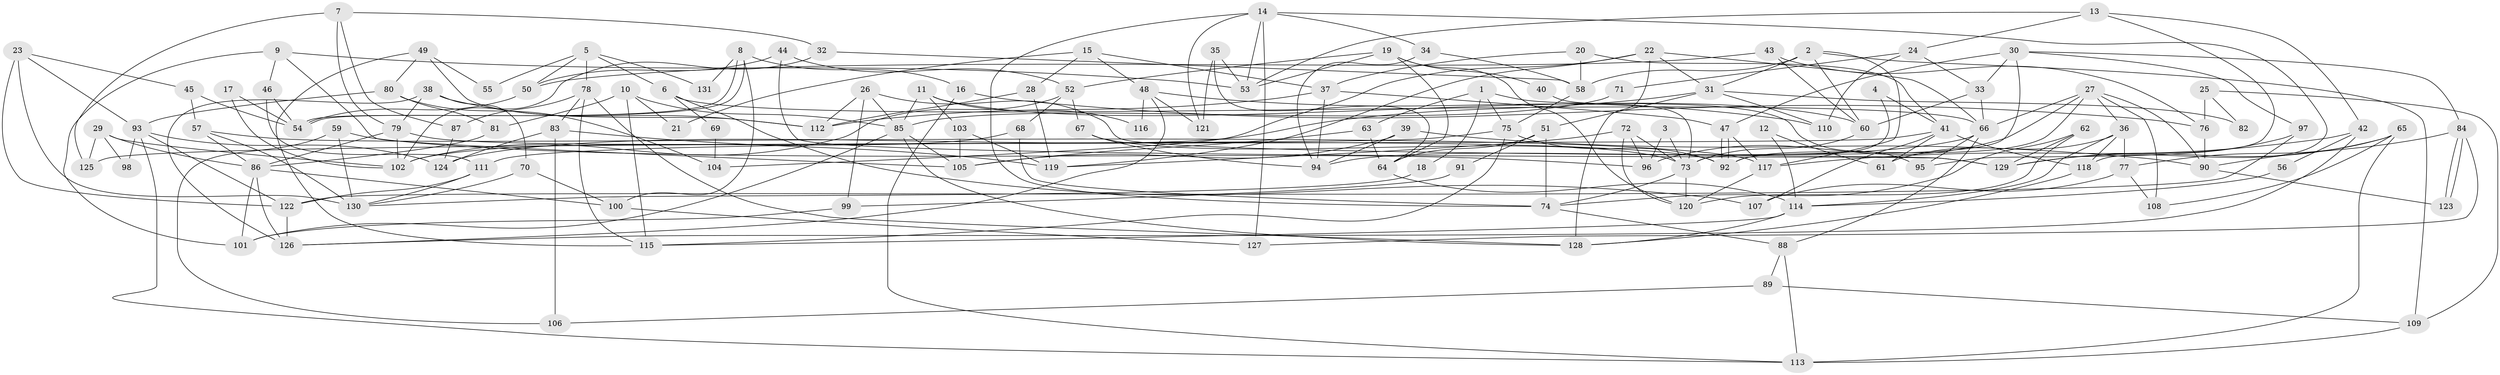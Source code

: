 // coarse degree distribution, {7: 0.16049382716049382, 8: 0.07407407407407407, 2: 0.12345679012345678, 5: 0.2222222222222222, 4: 0.1111111111111111, 6: 0.1111111111111111, 11: 0.012345679012345678, 3: 0.16049382716049382, 9: 0.012345679012345678, 10: 0.012345679012345678}
// Generated by graph-tools (version 1.1) at 2025/23/03/03/25 07:23:59]
// undirected, 131 vertices, 262 edges
graph export_dot {
graph [start="1"]
  node [color=gray90,style=filled];
  1;
  2;
  3;
  4;
  5;
  6;
  7;
  8;
  9;
  10;
  11;
  12;
  13;
  14;
  15;
  16;
  17;
  18;
  19;
  20;
  21;
  22;
  23;
  24;
  25;
  26;
  27;
  28;
  29;
  30;
  31;
  32;
  33;
  34;
  35;
  36;
  37;
  38;
  39;
  40;
  41;
  42;
  43;
  44;
  45;
  46;
  47;
  48;
  49;
  50;
  51;
  52;
  53;
  54;
  55;
  56;
  57;
  58;
  59;
  60;
  61;
  62;
  63;
  64;
  65;
  66;
  67;
  68;
  69;
  70;
  71;
  72;
  73;
  74;
  75;
  76;
  77;
  78;
  79;
  80;
  81;
  82;
  83;
  84;
  85;
  86;
  87;
  88;
  89;
  90;
  91;
  92;
  93;
  94;
  95;
  96;
  97;
  98;
  99;
  100;
  101;
  102;
  103;
  104;
  105;
  106;
  107;
  108;
  109;
  110;
  111;
  112;
  113;
  114;
  115;
  116;
  117;
  118;
  119;
  120;
  121;
  122;
  123;
  124;
  125;
  126;
  127;
  128;
  129;
  130;
  131;
  1 -- 95;
  1 -- 63;
  1 -- 18;
  1 -- 75;
  2 -- 58;
  2 -- 60;
  2 -- 31;
  2 -- 109;
  2 -- 117;
  3 -- 96;
  3 -- 73;
  4 -- 92;
  4 -- 41;
  5 -- 50;
  5 -- 78;
  5 -- 6;
  5 -- 55;
  5 -- 131;
  6 -- 66;
  6 -- 69;
  6 -- 107;
  7 -- 87;
  7 -- 79;
  7 -- 32;
  7 -- 125;
  8 -- 100;
  8 -- 54;
  8 -- 54;
  8 -- 16;
  8 -- 131;
  9 -- 53;
  9 -- 105;
  9 -- 46;
  9 -- 101;
  10 -- 81;
  10 -- 85;
  10 -- 21;
  10 -- 115;
  11 -- 85;
  11 -- 60;
  11 -- 103;
  11 -- 116;
  12 -- 114;
  12 -- 61;
  13 -- 42;
  13 -- 53;
  13 -- 24;
  13 -- 95;
  14 -- 74;
  14 -- 118;
  14 -- 34;
  14 -- 53;
  14 -- 121;
  14 -- 127;
  15 -- 48;
  15 -- 28;
  15 -- 21;
  15 -- 37;
  16 -- 113;
  16 -- 76;
  17 -- 102;
  17 -- 54;
  18 -- 130;
  19 -- 120;
  19 -- 52;
  19 -- 40;
  19 -- 53;
  19 -- 64;
  20 -- 58;
  20 -- 37;
  20 -- 41;
  22 -- 66;
  22 -- 128;
  22 -- 31;
  22 -- 104;
  22 -- 119;
  23 -- 130;
  23 -- 93;
  23 -- 45;
  23 -- 122;
  24 -- 110;
  24 -- 33;
  24 -- 71;
  25 -- 76;
  25 -- 109;
  25 -- 82;
  26 -- 129;
  26 -- 85;
  26 -- 99;
  26 -- 112;
  27 -- 92;
  27 -- 66;
  27 -- 36;
  27 -- 90;
  27 -- 96;
  27 -- 108;
  28 -- 119;
  28 -- 112;
  29 -- 86;
  29 -- 102;
  29 -- 98;
  29 -- 125;
  30 -- 47;
  30 -- 84;
  30 -- 33;
  30 -- 73;
  30 -- 97;
  31 -- 51;
  31 -- 82;
  31 -- 110;
  31 -- 124;
  32 -- 102;
  32 -- 58;
  33 -- 60;
  33 -- 66;
  34 -- 94;
  34 -- 58;
  35 -- 64;
  35 -- 53;
  35 -- 121;
  36 -- 77;
  36 -- 61;
  36 -- 114;
  36 -- 118;
  37 -- 47;
  37 -- 94;
  37 -- 112;
  38 -- 112;
  38 -- 126;
  38 -- 70;
  38 -- 79;
  39 -- 94;
  39 -- 105;
  39 -- 90;
  40 -- 73;
  41 -- 125;
  41 -- 61;
  41 -- 107;
  41 -- 118;
  42 -- 126;
  42 -- 117;
  42 -- 56;
  43 -- 76;
  43 -- 60;
  43 -- 50;
  44 -- 50;
  44 -- 52;
  44 -- 129;
  45 -- 54;
  45 -- 57;
  46 -- 111;
  46 -- 54;
  47 -- 92;
  47 -- 92;
  47 -- 117;
  48 -- 121;
  48 -- 126;
  48 -- 110;
  48 -- 116;
  49 -- 112;
  49 -- 115;
  49 -- 55;
  49 -- 80;
  50 -- 54;
  51 -- 64;
  51 -- 74;
  51 -- 91;
  52 -- 68;
  52 -- 67;
  52 -- 102;
  56 -- 114;
  57 -- 130;
  57 -- 86;
  57 -- 117;
  58 -- 75;
  59 -- 130;
  59 -- 106;
  59 -- 96;
  60 -- 73;
  62 -- 74;
  62 -- 120;
  62 -- 129;
  63 -- 105;
  63 -- 64;
  64 -- 114;
  65 -- 77;
  65 -- 129;
  65 -- 108;
  65 -- 113;
  66 -- 88;
  66 -- 94;
  66 -- 95;
  67 -- 94;
  67 -- 73;
  68 -- 74;
  68 -- 102;
  69 -- 104;
  70 -- 100;
  70 -- 130;
  71 -- 85;
  72 -- 120;
  72 -- 96;
  72 -- 73;
  72 -- 119;
  73 -- 74;
  73 -- 120;
  74 -- 88;
  75 -- 92;
  75 -- 111;
  75 -- 115;
  76 -- 90;
  77 -- 108;
  77 -- 107;
  78 -- 128;
  78 -- 115;
  78 -- 83;
  78 -- 87;
  79 -- 92;
  79 -- 86;
  79 -- 102;
  80 -- 93;
  80 -- 81;
  80 -- 104;
  81 -- 86;
  83 -- 119;
  83 -- 106;
  83 -- 124;
  84 -- 90;
  84 -- 123;
  84 -- 123;
  84 -- 127;
  85 -- 101;
  85 -- 128;
  85 -- 105;
  86 -- 100;
  86 -- 101;
  86 -- 126;
  87 -- 124;
  88 -- 113;
  88 -- 89;
  89 -- 109;
  89 -- 106;
  90 -- 123;
  91 -- 99;
  93 -- 122;
  93 -- 124;
  93 -- 98;
  93 -- 113;
  97 -- 129;
  97 -- 122;
  99 -- 101;
  100 -- 127;
  103 -- 119;
  103 -- 105;
  109 -- 113;
  111 -- 122;
  111 -- 130;
  114 -- 115;
  114 -- 128;
  117 -- 120;
  118 -- 128;
  122 -- 126;
}
